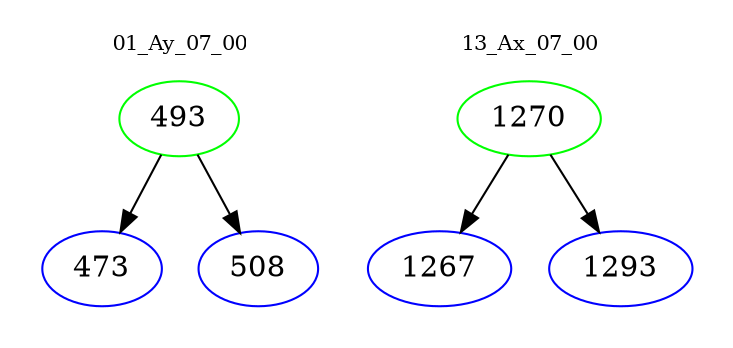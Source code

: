 digraph{
subgraph cluster_0 {
color = white
label = "01_Ay_07_00";
fontsize=10;
T0_493 [label="493", color="green"]
T0_493 -> T0_473 [color="black"]
T0_473 [label="473", color="blue"]
T0_493 -> T0_508 [color="black"]
T0_508 [label="508", color="blue"]
}
subgraph cluster_1 {
color = white
label = "13_Ax_07_00";
fontsize=10;
T1_1270 [label="1270", color="green"]
T1_1270 -> T1_1267 [color="black"]
T1_1267 [label="1267", color="blue"]
T1_1270 -> T1_1293 [color="black"]
T1_1293 [label="1293", color="blue"]
}
}
